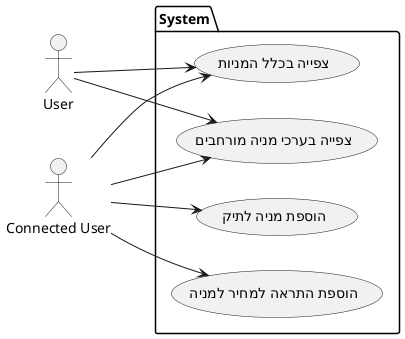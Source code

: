 @startuml
left to right direction

actor "User" as User
actor "Connected User" as ConnectedUser

package "System" {
    usecase "צפייה בכלל המניות" as UC_ViewStockInfo
    usecase "צפייה בערכי מניה מורחבים" as UC_ExtendedInfo

    usecase "הוספת מניה לתיק" as UC_AddToPortfolio
    usecase "הוספת התראה למחיר למניה" as UC_AddNotification
}

User --> UC_ViewStockInfo
User --> UC_ExtendedInfo

ConnectedUser --> UC_ViewStockInfo
ConnectedUser --> UC_ExtendedInfo
ConnectedUser --> UC_AddToPortfolio
ConnectedUser --> UC_AddNotification

@enduml